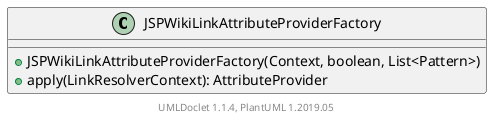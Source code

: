 @startuml

    class JSPWikiLinkAttributeProviderFactory [[JSPWikiLinkAttributeProviderFactory.html]] {
        +JSPWikiLinkAttributeProviderFactory(Context, boolean, List<Pattern>)
        +apply(LinkResolverContext): AttributeProvider
    }


    center footer UMLDoclet 1.1.4, PlantUML 1.2019.05
@enduml

